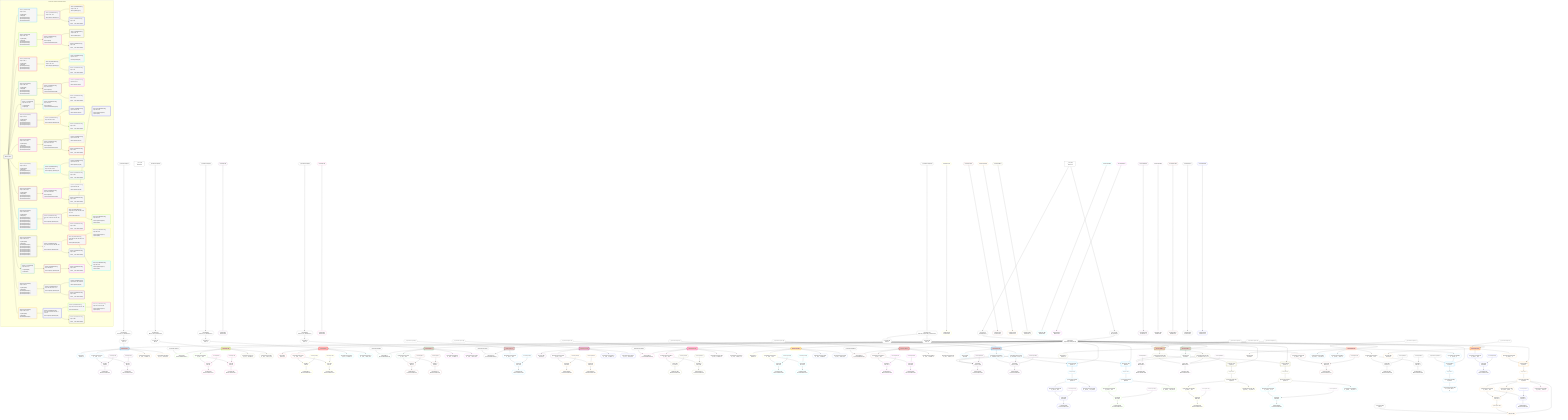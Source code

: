 %%{init: {'themeVariables': { 'fontSize': '12px'}}}%%
graph TD
    classDef path fill:#eee,stroke:#000,color:#000
    classDef plan fill:#fff,stroke-width:1px,color:#000
    classDef itemplan fill:#fff,stroke-width:2px,color:#000
    classDef unbatchedplan fill:#dff,stroke-width:1px,color:#000
    classDef sideeffectplan fill:#fcc,stroke-width:2px,color:#000
    classDef bucket fill:#f6f6f6,color:#000,stroke-width:2px,text-align:left


    %% define steps
    __Value3["__Value[3∈0]<br />ᐸcontextᐳ"]:::plan
    __Value5["__Value[5∈0]<br />ᐸrootValueᐳ"]:::plan
    __InputStaticLeaf9{{"__InputStaticLeaf[9∈0]"}}:::plan
    Lambda10{{"Lambda[10∈0]<br />ᐸdecode_Post_base64JSONᐳ"}}:::plan
    Access11{{"Access[11∈0]<br />ᐸ10.1ᐳ"}}:::plan
    Access13{{"Access[13∈0]<br />ᐸ3.pgSettingsᐳ"}}:::plan
    Access14{{"Access[14∈0]<br />ᐸ3.withPgClientᐳ"}}:::plan
    Object15{{"Object[15∈0]<br />ᐸ{pgSettings,withPgClient}ᐳ"}}:::plan
    PgDelete12[["PgDelete[12∈1]"]]:::sideeffectplan
    Object16{{"Object[16∈1]<br />ᐸ{result}ᐳ"}}:::plan
    Constant18{{"Constant[18∈2]"}}:::plan
    PgClassExpression19{{"PgClassExpression[19∈1]<br />ᐸ__post__.”id”ᐳ"}}:::plan
    List20{{"List[20∈2]<br />ᐸ18,19ᐳ"}}:::plan
    Lambda21{{"Lambda[21∈2]<br />ᐸbase64JSONEncodeᐳ"}}:::plan
    Constant22{{"Constant[22∈2]"}}:::plan
    List24{{"List[24∈2]<br />ᐸ22,19ᐳ"}}:::plan
    Lambda25{{"Lambda[25∈2]<br />ᐸbase64JSONEncodeᐳ"}}:::plan
    PgClassExpression27{{"PgClassExpression[27∈3]<br />ᐸ__post__.”headline”ᐳ"}}:::plan
    PgClassExpression28{{"PgClassExpression[28∈3]<br />ᐸ__post__.”author_id”ᐳ"}}:::plan
    Constant29{{"Constant[29∈2]"}}:::plan
    Lambda30{{"Lambda[30∈2]<br />ᐸrawEncodeᐳ"}}:::plan
    __InputStaticLeaf32{{"__InputStaticLeaf[32∈0]"}}:::plan
    __InputStaticLeaf33{{"__InputStaticLeaf[33∈0]"}}:::plan
    Lambda34{{"Lambda[34∈0]<br />ᐸdecode_Post_base64JSONᐳ"}}:::plan
    Access35{{"Access[35∈0]<br />ᐸ34.1ᐳ"}}:::plan
    PgDelete36[["PgDelete[36∈5]"]]:::sideeffectplan
    Object40{{"Object[40∈5]<br />ᐸ{result,clientMutationId}ᐳ"}}:::plan
    Constant42{{"Constant[42∈6]"}}:::plan
    PgClassExpression43{{"PgClassExpression[43∈5]<br />ᐸ__post__.”id”ᐳ"}}:::plan
    List44{{"List[44∈6]<br />ᐸ42,43ᐳ"}}:::plan
    Lambda45{{"Lambda[45∈6]<br />ᐸbase64JSONEncodeᐳ"}}:::plan
    Constant46{{"Constant[46∈6]"}}:::plan
    List48{{"List[48∈6]<br />ᐸ46,43ᐳ"}}:::plan
    Lambda49{{"Lambda[49∈6]<br />ᐸbase64JSONEncodeᐳ"}}:::plan
    PgClassExpression51{{"PgClassExpression[51∈7]<br />ᐸ__post__.”headline”ᐳ"}}:::plan
    PgClassExpression52{{"PgClassExpression[52∈7]<br />ᐸ__post__.”author_id”ᐳ"}}:::plan
    Constant53{{"Constant[53∈6]"}}:::plan
    Lambda54{{"Lambda[54∈6]<br />ᐸrawEncodeᐳ"}}:::plan
    __InputStaticLeaf57{{"__InputStaticLeaf[57∈0]"}}:::plan
    Lambda58{{"Lambda[58∈0]<br />ᐸdecode_Post_base64JSONᐳ"}}:::plan
    Access59{{"Access[59∈0]<br />ᐸ58.1ᐳ"}}:::plan
    PgDelete60[["PgDelete[60∈9]"]]:::sideeffectplan
    Object64{{"Object[64∈9]<br />ᐸ{result}ᐳ"}}:::plan
    Constant66{{"Constant[66∈10]"}}:::plan
    PgClassExpression67{{"PgClassExpression[67∈9]<br />ᐸ__post__.”id”ᐳ"}}:::plan
    List68{{"List[68∈10]<br />ᐸ66,67ᐳ"}}:::plan
    Lambda69{{"Lambda[69∈10]<br />ᐸbase64JSONEncodeᐳ"}}:::plan
    Constant70{{"Constant[70∈10]"}}:::plan
    List72{{"List[72∈10]<br />ᐸ70,67ᐳ"}}:::plan
    Lambda73{{"Lambda[73∈10]<br />ᐸbase64JSONEncodeᐳ"}}:::plan
    PgClassExpression75{{"PgClassExpression[75∈11]<br />ᐸ__post__.”headline”ᐳ"}}:::plan
    PgClassExpression76{{"PgClassExpression[76∈11]<br />ᐸ__post__.”author_id”ᐳ"}}:::plan
    Constant77{{"Constant[77∈10]"}}:::plan
    Lambda78{{"Lambda[78∈10]<br />ᐸrawEncodeᐳ"}}:::plan
    __InputStaticLeaf80{{"__InputStaticLeaf[80∈0]"}}:::plan
    __InputStaticLeaf81{{"__InputStaticLeaf[81∈0]"}}:::plan
    Lambda82{{"Lambda[82∈0]<br />ᐸdecode_Post_base64JSONᐳ"}}:::plan
    Access83{{"Access[83∈0]<br />ᐸ82.1ᐳ"}}:::plan
    PgDelete84[["PgDelete[84∈13]"]]:::sideeffectplan
    Object88{{"Object[88∈13]<br />ᐸ{result,clientMutationId}ᐳ"}}:::plan
    Constant90{{"Constant[90∈14]"}}:::plan
    PgClassExpression91{{"PgClassExpression[91∈13]<br />ᐸ__post__.”id”ᐳ"}}:::plan
    List92{{"List[92∈14]<br />ᐸ90,91ᐳ"}}:::plan
    Lambda93{{"Lambda[93∈14]<br />ᐸbase64JSONEncodeᐳ"}}:::plan
    Constant94{{"Constant[94∈14]"}}:::plan
    List96{{"List[96∈14]<br />ᐸ94,91ᐳ"}}:::plan
    Lambda97{{"Lambda[97∈14]<br />ᐸbase64JSONEncodeᐳ"}}:::plan
    PgClassExpression99{{"PgClassExpression[99∈15]<br />ᐸ__post__.”headline”ᐳ"}}:::plan
    PgClassExpression100{{"PgClassExpression[100∈15]<br />ᐸ__post__.”author_id”ᐳ"}}:::plan
    Constant101{{"Constant[101∈14]"}}:::plan
    Lambda102{{"Lambda[102∈14]<br />ᐸrawEncodeᐳ"}}:::plan
    __InputStaticLeaf104{{"__InputStaticLeaf[104∈0]"}}:::plan
    __InputStaticLeaf105{{"__InputStaticLeaf[105∈0]"}}:::plan
    PgDelete106[["PgDelete[106∈17]"]]:::sideeffectplan
    Object110{{"Object[110∈17]<br />ᐸ{result,clientMutationId}ᐳ"}}:::plan
    Constant112{{"Constant[112∈18]"}}:::plan
    PgClassExpression113{{"PgClassExpression[113∈18]<br />ᐸ__types__.”id”ᐳ"}}:::plan
    List114{{"List[114∈18]<br />ᐸ112,113ᐳ"}}:::plan
    Lambda115{{"Lambda[115∈18]<br />ᐸbase64JSONEncodeᐳ"}}:::plan
    __InputStaticLeaf118{{"__InputStaticLeaf[118∈0]"}}:::plan
    PgDelete119[["PgDelete[119∈19]"]]:::sideeffectplan
    Object123{{"Object[123∈19]<br />ᐸ{result}ᐳ"}}:::plan
    Constant125{{"Constant[125∈20]"}}:::plan
    PgClassExpression126{{"PgClassExpression[126∈19]<br />ᐸ__post__.”id”ᐳ"}}:::plan
    List127{{"List[127∈20]<br />ᐸ125,126ᐳ"}}:::plan
    Lambda128{{"Lambda[128∈20]<br />ᐸbase64JSONEncodeᐳ"}}:::plan
    Constant129{{"Constant[129∈20]"}}:::plan
    List131{{"List[131∈20]<br />ᐸ129,126ᐳ"}}:::plan
    Lambda132{{"Lambda[132∈20]<br />ᐸbase64JSONEncodeᐳ"}}:::plan
    PgClassExpression134{{"PgClassExpression[134∈21]<br />ᐸ__post__.”headline”ᐳ"}}:::plan
    PgClassExpression135{{"PgClassExpression[135∈21]<br />ᐸ__post__.”author_id”ᐳ"}}:::plan
    Constant136{{"Constant[136∈20]"}}:::plan
    Lambda137{{"Lambda[137∈20]<br />ᐸrawEncodeᐳ"}}:::plan
    __InputStaticLeaf139{{"__InputStaticLeaf[139∈0]"}}:::plan
    __InputStaticLeaf140{{"__InputStaticLeaf[140∈0]"}}:::plan
    PgDelete141[["PgDelete[141∈23]"]]:::sideeffectplan
    Object145{{"Object[145∈23]<br />ᐸ{result,clientMutationId}ᐳ"}}:::plan
    Constant147{{"Constant[147∈24]"}}:::plan
    PgClassExpression148{{"PgClassExpression[148∈23]<br />ᐸ__post__.”id”ᐳ"}}:::plan
    List149{{"List[149∈24]<br />ᐸ147,148ᐳ"}}:::plan
    Lambda150{{"Lambda[150∈24]<br />ᐸbase64JSONEncodeᐳ"}}:::plan
    Constant151{{"Constant[151∈24]"}}:::plan
    List153{{"List[153∈24]<br />ᐸ151,148ᐳ"}}:::plan
    Lambda154{{"Lambda[154∈24]<br />ᐸbase64JSONEncodeᐳ"}}:::plan
    PgClassExpression156{{"PgClassExpression[156∈25]<br />ᐸ__post__.”headline”ᐳ"}}:::plan
    PgClassExpression157{{"PgClassExpression[157∈25]<br />ᐸ__post__.”author_id”ᐳ"}}:::plan
    Constant158{{"Constant[158∈24]"}}:::plan
    Lambda159{{"Lambda[159∈24]<br />ᐸrawEncodeᐳ"}}:::plan
    __InputStaticLeaf162{{"__InputStaticLeaf[162∈0]"}}:::plan
    PgDelete163[["PgDelete[163∈27]"]]:::sideeffectplan
    Object167{{"Object[167∈27]<br />ᐸ{result}ᐳ"}}:::plan
    Constant169{{"Constant[169∈28]"}}:::plan
    PgClassExpression170{{"PgClassExpression[170∈27]<br />ᐸ__post__.”id”ᐳ"}}:::plan
    List171{{"List[171∈28]<br />ᐸ169,170ᐳ"}}:::plan
    Lambda172{{"Lambda[172∈28]<br />ᐸbase64JSONEncodeᐳ"}}:::plan
    Constant173{{"Constant[173∈28]"}}:::plan
    List175{{"List[175∈28]<br />ᐸ173,170ᐳ"}}:::plan
    Lambda176{{"Lambda[176∈28]<br />ᐸbase64JSONEncodeᐳ"}}:::plan
    PgClassExpression178{{"PgClassExpression[178∈29]<br />ᐸ__post__.”headline”ᐳ"}}:::plan
    PgClassExpression179{{"PgClassExpression[179∈29]<br />ᐸ__post__.”author_id”ᐳ"}}:::plan
    Constant180{{"Constant[180∈28]"}}:::plan
    Lambda181{{"Lambda[181∈28]<br />ᐸrawEncodeᐳ"}}:::plan
    __InputStaticLeaf183{{"__InputStaticLeaf[183∈0]"}}:::plan
    __InputStaticLeaf184{{"__InputStaticLeaf[184∈0]"}}:::plan
    PgDelete185[["PgDelete[185∈31]"]]:::sideeffectplan
    Object189{{"Object[189∈31]<br />ᐸ{result,clientMutationId}ᐳ"}}:::plan
    Constant191{{"Constant[191∈32]"}}:::plan
    PgClassExpression192{{"PgClassExpression[192∈31]<br />ᐸ__post__.”id”ᐳ"}}:::plan
    List193{{"List[193∈32]<br />ᐸ191,192ᐳ"}}:::plan
    Lambda194{{"Lambda[194∈32]<br />ᐸbase64JSONEncodeᐳ"}}:::plan
    Constant195{{"Constant[195∈32]"}}:::plan
    List197{{"List[197∈32]<br />ᐸ195,192ᐳ"}}:::plan
    Lambda198{{"Lambda[198∈32]<br />ᐸbase64JSONEncodeᐳ"}}:::plan
    PgClassExpression200{{"PgClassExpression[200∈33]<br />ᐸ__post__.”headline”ᐳ"}}:::plan
    PgClassExpression201{{"PgClassExpression[201∈33]<br />ᐸ__post__.”author_id”ᐳ"}}:::plan
    Constant202{{"Constant[202∈32]"}}:::plan
    Lambda203{{"Lambda[203∈32]<br />ᐸrawEncodeᐳ"}}:::plan
    __InputStaticLeaf206{{"__InputStaticLeaf[206∈0]"}}:::plan
    Lambda207{{"Lambda[207∈0]<br />ᐸdecode_CompoundKey_base64JSONᐳ"}}:::plan
    Access208{{"Access[208∈0]<br />ᐸ207.1ᐳ"}}:::plan
    Access209{{"Access[209∈0]<br />ᐸ207.2ᐳ"}}:::plan
    PgDelete210[["PgDelete[210∈35]"]]:::sideeffectplan
    Object214{{"Object[214∈35]<br />ᐸ{result}ᐳ"}}:::plan
    Constant216{{"Constant[216∈36]"}}:::plan
    PgClassExpression217{{"PgClassExpression[217∈35]<br />ᐸ__compound...rson_id_1”ᐳ"}}:::plan
    PgClassExpression218{{"PgClassExpression[218∈35]<br />ᐸ__compound...rson_id_2”ᐳ"}}:::plan
    List219{{"List[219∈36]<br />ᐸ216,217,218ᐳ"}}:::plan
    Lambda220{{"Lambda[220∈36]<br />ᐸbase64JSONEncodeᐳ"}}:::plan
    Constant221{{"Constant[221∈36]"}}:::plan
    List224{{"List[224∈36]<br />ᐸ221,217,218ᐳ"}}:::plan
    Lambda225{{"Lambda[225∈36]<br />ᐸbase64JSONEncodeᐳ"}}:::plan
    PgSelect229[["PgSelect[229∈35]<br />ᐸpersonᐳ"]]:::plan
    First233{{"First[233∈35]"}}:::plan
    PgSelectSingle234{{"PgSelectSingle[234∈35]<br />ᐸpersonᐳ"}}:::plan
    Constant235{{"Constant[235∈36]"}}:::plan
    PgClassExpression236{{"PgClassExpression[236∈38]<br />ᐸ__person__.”id”ᐳ"}}:::plan
    List237{{"List[237∈38]<br />ᐸ235,236ᐳ"}}:::plan
    Lambda238{{"Lambda[238∈38]<br />ᐸbase64JSONEncodeᐳ"}}:::plan
    PgClassExpression239{{"PgClassExpression[239∈38]<br />ᐸ__person__...full_name”ᐳ"}}:::plan
    PgSelect241[["PgSelect[241∈35]<br />ᐸpersonᐳ"]]:::plan
    First245{{"First[245∈35]"}}:::plan
    PgSelectSingle246{{"PgSelectSingle[246∈35]<br />ᐸpersonᐳ"}}:::plan
    Constant247{{"Constant[247∈36]"}}:::plan
    PgClassExpression248{{"PgClassExpression[248∈39]<br />ᐸ__person__.”id”ᐳ"}}:::plan
    List249{{"List[249∈39]<br />ᐸ247,248ᐳ"}}:::plan
    Lambda250{{"Lambda[250∈39]<br />ᐸbase64JSONEncodeᐳ"}}:::plan
    PgClassExpression251{{"PgClassExpression[251∈39]<br />ᐸ__person__...full_name”ᐳ"}}:::plan
    Constant252{{"Constant[252∈36]"}}:::plan
    Lambda253{{"Lambda[253∈36]<br />ᐸrawEncodeᐳ"}}:::plan
    __InputStaticLeaf256{{"__InputStaticLeaf[256∈0]"}}:::plan
    __InputStaticLeaf257{{"__InputStaticLeaf[257∈0]"}}:::plan
    PgDelete258[["PgDelete[258∈41]"]]:::sideeffectplan
    Object262{{"Object[262∈41]<br />ᐸ{result}ᐳ"}}:::plan
    Constant264{{"Constant[264∈42]"}}:::plan
    PgClassExpression265{{"PgClassExpression[265∈41]<br />ᐸ__compound...rson_id_1”ᐳ"}}:::plan
    PgClassExpression266{{"PgClassExpression[266∈41]<br />ᐸ__compound...rson_id_2”ᐳ"}}:::plan
    List267{{"List[267∈42]<br />ᐸ264,265,266ᐳ"}}:::plan
    Lambda268{{"Lambda[268∈42]<br />ᐸbase64JSONEncodeᐳ"}}:::plan
    Constant269{{"Constant[269∈42]"}}:::plan
    List272{{"List[272∈42]<br />ᐸ269,265,266ᐳ"}}:::plan
    Lambda273{{"Lambda[273∈42]<br />ᐸbase64JSONEncodeᐳ"}}:::plan
    PgSelect277[["PgSelect[277∈41]<br />ᐸpersonᐳ"]]:::plan
    First281{{"First[281∈41]"}}:::plan
    PgSelectSingle282{{"PgSelectSingle[282∈41]<br />ᐸpersonᐳ"}}:::plan
    Constant283{{"Constant[283∈42]"}}:::plan
    PgClassExpression284{{"PgClassExpression[284∈44]<br />ᐸ__person__.”id”ᐳ"}}:::plan
    List285{{"List[285∈44]<br />ᐸ283,284ᐳ"}}:::plan
    Lambda286{{"Lambda[286∈44]<br />ᐸbase64JSONEncodeᐳ"}}:::plan
    PgClassExpression287{{"PgClassExpression[287∈44]<br />ᐸ__person__...full_name”ᐳ"}}:::plan
    PgSelect289[["PgSelect[289∈41]<br />ᐸpersonᐳ"]]:::plan
    First293{{"First[293∈41]"}}:::plan
    PgSelectSingle294{{"PgSelectSingle[294∈41]<br />ᐸpersonᐳ"}}:::plan
    Constant295{{"Constant[295∈42]"}}:::plan
    PgClassExpression296{{"PgClassExpression[296∈45]<br />ᐸ__person__.”id”ᐳ"}}:::plan
    List297{{"List[297∈45]<br />ᐸ295,296ᐳ"}}:::plan
    Lambda298{{"Lambda[298∈45]<br />ᐸbase64JSONEncodeᐳ"}}:::plan
    PgClassExpression299{{"PgClassExpression[299∈45]<br />ᐸ__person__...full_name”ᐳ"}}:::plan
    Constant300{{"Constant[300∈42]"}}:::plan
    Lambda301{{"Lambda[301∈42]<br />ᐸrawEncodeᐳ"}}:::plan
    __InputStaticLeaf304{{"__InputStaticLeaf[304∈0]"}}:::plan
    PgDelete305[["PgDelete[305∈47]"]]:::sideeffectplan
    Object309{{"Object[309∈47]<br />ᐸ{result}ᐳ"}}:::plan
    Constant311{{"Constant[311∈48]"}}:::plan
    PgClassExpression312{{"PgClassExpression[312∈48]<br />ᐸ__person__.”id”ᐳ"}}:::plan
    List313{{"List[313∈48]<br />ᐸ311,312ᐳ"}}:::plan
    Lambda314{{"Lambda[314∈48]<br />ᐸbase64JSONEncodeᐳ"}}:::plan
    Constant315{{"Constant[315∈48]"}}:::plan
    Lambda316{{"Lambda[316∈48]<br />ᐸrawEncodeᐳ"}}:::plan
    __InputStaticLeaf319{{"__InputStaticLeaf[319∈0]"}}:::plan
    PgDelete320[["PgDelete[320∈50]"]]:::sideeffectplan
    Object324{{"Object[324∈50]<br />ᐸ{result}ᐳ"}}:::plan
    Constant326{{"Constant[326∈51]"}}:::plan
    PgClassExpression327{{"PgClassExpression[327∈50]<br />ᐸ__person__.”id”ᐳ"}}:::plan
    List328{{"List[328∈51]<br />ᐸ326,327ᐳ"}}:::plan
    Lambda329{{"Lambda[329∈51]<br />ᐸbase64JSONEncodeᐳ"}}:::plan
    Constant330{{"Constant[330∈51]"}}:::plan
    List332{{"List[332∈51]<br />ᐸ330,327ᐳ"}}:::plan
    Lambda333{{"Lambda[333∈51]<br />ᐸbase64JSONEncodeᐳ"}}:::plan
    PgClassExpression335{{"PgClassExpression[335∈52]<br />ᐸ__person__...full_name”ᐳ"}}:::plan
    PgClassExpression336{{"PgClassExpression[336∈52]<br />ᐸ__person__.”email”ᐳ"}}:::plan
    __InputStaticLeaf337{{"__InputStaticLeaf[337∈51]"}}:::plan
    PgClassExpression338{{"PgClassExpression[338∈52]<br />ᐸ__person__ᐳ"}}:::plan
    PgSelect339[["PgSelect[339∈52]<br />ᐸpersonᐳ"]]:::plan
    First343{{"First[343∈52]"}}:::plan
    PgSelectSingle344{{"PgSelectSingle[344∈52]<br />ᐸpersonᐳ"}}:::plan
    PgClassExpression346{{"PgClassExpression[346∈52]<br />ᐸ”c”.”perso...lder! */<br />)ᐳ"}}:::plan
    Constant347{{"Constant[347∈51]"}}:::plan
    Lambda348{{"Lambda[348∈51]<br />ᐸrawEncodeᐳ"}}:::plan
    __InputStaticLeaf351{{"__InputStaticLeaf[351∈0]"}}:::plan
    PgDelete352[["PgDelete[352∈54]"]]:::sideeffectplan
    Object356{{"Object[356∈54]<br />ᐸ{result}ᐳ"}}:::plan
    Constant358{{"Constant[358∈55]"}}:::plan
    PgClassExpression359{{"PgClassExpression[359∈55]<br />ᐸ__person__.”id”ᐳ"}}:::plan
    List360{{"List[360∈55]<br />ᐸ358,359ᐳ"}}:::plan
    Lambda361{{"Lambda[361∈55]<br />ᐸbase64JSONEncodeᐳ"}}:::plan
    PgClassExpression365{{"PgClassExpression[365∈54]<br />ᐸ__person__ᐳ"}}:::plan
    PgSelect366[["PgSelect[366∈54]<br />ᐸpersonᐳ"]]:::plan
    Connection370{{"Connection[370∈0]<br />ᐸ366ᐳ"}}:::plan
    First371{{"First[371∈54]"}}:::plan
    PgSelectSingle372{{"PgSelectSingle[372∈54]<br />ᐸpersonᐳ"}}:::plan
    PgClassExpression375{{"PgClassExpression[375∈54]<br />ᐸ”c”.”perso..._person__)ᐳ"}}:::plan
    PgClassExpression376{{"PgClassExpression[376∈54]<br />ᐸ__person__.”id”ᐳ"}}:::plan
    List377{{"List[377∈54]<br />ᐸ375,376ᐳ"}}:::plan
    PgCursor374{{"PgCursor[374∈54]"}}:::plan
    Edge373{{"Edge[373∈54]"}}:::plan
    Constant381{{"Constant[381∈55]"}}:::plan
    List383{{"List[383∈55]<br />ᐸ381,376ᐳ"}}:::plan
    Lambda384{{"Lambda[384∈55]<br />ᐸbase64JSONEncodeᐳ"}}:::plan
    PgClassExpression385{{"PgClassExpression[385∈57]<br />ᐸ__person__.”email”ᐳ"}}:::plan
    Constant386{{"Constant[386∈55]"}}:::plan
    Lambda387{{"Lambda[387∈55]<br />ᐸrawEncodeᐳ"}}:::plan

    %% plan dependencies
    __InputStaticLeaf9 --> Lambda10
    Lambda10 --> Access11
    __Value3 --> Access13
    __Value3 --> Access14
    Access13 & Access14 --> Object15
    Object15 & Access11 --> PgDelete12
    PgDelete12 --> Object16
    PgDelete12 --> PgClassExpression19
    Constant18 & PgClassExpression19 --> List20
    List20 --> Lambda21
    Constant22 & PgClassExpression19 --> List24
    List24 --> Lambda25
    PgDelete12 --> PgClassExpression27
    PgDelete12 --> PgClassExpression28
    Constant29 --> Lambda30
    __InputStaticLeaf33 --> Lambda34
    Lambda34 --> Access35
    Object15 & Access35 --> PgDelete36
    PgDelete36 & __InputStaticLeaf32 --> Object40
    PgDelete36 --> PgClassExpression43
    Constant42 & PgClassExpression43 --> List44
    List44 --> Lambda45
    Constant46 & PgClassExpression43 --> List48
    List48 --> Lambda49
    PgDelete36 --> PgClassExpression51
    PgDelete36 --> PgClassExpression52
    Constant53 --> Lambda54
    __InputStaticLeaf57 --> Lambda58
    Lambda58 --> Access59
    Object15 & Access59 --> PgDelete60
    PgDelete60 --> Object64
    PgDelete60 --> PgClassExpression67
    Constant66 & PgClassExpression67 --> List68
    List68 --> Lambda69
    Constant70 & PgClassExpression67 --> List72
    List72 --> Lambda73
    PgDelete60 --> PgClassExpression75
    PgDelete60 --> PgClassExpression76
    Constant77 --> Lambda78
    __InputStaticLeaf81 --> Lambda82
    Lambda82 --> Access83
    Object15 & Access83 --> PgDelete84
    PgDelete84 & __InputStaticLeaf80 --> Object88
    PgDelete84 --> PgClassExpression91
    Constant90 & PgClassExpression91 --> List92
    List92 --> Lambda93
    Constant94 & PgClassExpression91 --> List96
    List96 --> Lambda97
    PgDelete84 --> PgClassExpression99
    PgDelete84 --> PgClassExpression100
    Constant101 --> Lambda102
    Object15 & __InputStaticLeaf105 --> PgDelete106
    PgDelete106 & __InputStaticLeaf104 --> Object110
    PgDelete106 --> PgClassExpression113
    Constant112 & PgClassExpression113 --> List114
    List114 --> Lambda115
    Object15 & __InputStaticLeaf118 --> PgDelete119
    PgDelete119 --> Object123
    PgDelete119 --> PgClassExpression126
    Constant125 & PgClassExpression126 --> List127
    List127 --> Lambda128
    Constant129 & PgClassExpression126 --> List131
    List131 --> Lambda132
    PgDelete119 --> PgClassExpression134
    PgDelete119 --> PgClassExpression135
    Constant136 --> Lambda137
    Object15 & __InputStaticLeaf140 --> PgDelete141
    PgDelete141 & __InputStaticLeaf139 --> Object145
    PgDelete141 --> PgClassExpression148
    Constant147 & PgClassExpression148 --> List149
    List149 --> Lambda150
    Constant151 & PgClassExpression148 --> List153
    List153 --> Lambda154
    PgDelete141 --> PgClassExpression156
    PgDelete141 --> PgClassExpression157
    Constant158 --> Lambda159
    Object15 & __InputStaticLeaf162 --> PgDelete163
    PgDelete163 --> Object167
    PgDelete163 --> PgClassExpression170
    Constant169 & PgClassExpression170 --> List171
    List171 --> Lambda172
    Constant173 & PgClassExpression170 --> List175
    List175 --> Lambda176
    PgDelete163 --> PgClassExpression178
    PgDelete163 --> PgClassExpression179
    Constant180 --> Lambda181
    Object15 & __InputStaticLeaf184 --> PgDelete185
    PgDelete185 & __InputStaticLeaf183 --> Object189
    PgDelete185 --> PgClassExpression192
    Constant191 & PgClassExpression192 --> List193
    List193 --> Lambda194
    Constant195 & PgClassExpression192 --> List197
    List197 --> Lambda198
    PgDelete185 --> PgClassExpression200
    PgDelete185 --> PgClassExpression201
    Constant202 --> Lambda203
    __InputStaticLeaf206 --> Lambda207
    Lambda207 --> Access208
    Lambda207 --> Access209
    Object15 & Access208 & Access209 --> PgDelete210
    PgDelete210 --> Object214
    PgDelete210 --> PgClassExpression217
    PgDelete210 --> PgClassExpression218
    Constant216 & PgClassExpression217 & PgClassExpression218 --> List219
    List219 --> Lambda220
    Constant221 & PgClassExpression217 & PgClassExpression218 --> List224
    List224 --> Lambda225
    Object15 & PgClassExpression217 --> PgSelect229
    PgSelect229 --> First233
    First233 --> PgSelectSingle234
    PgSelectSingle234 --> PgClassExpression236
    Constant235 & PgClassExpression236 --> List237
    List237 --> Lambda238
    PgSelectSingle234 --> PgClassExpression239
    Object15 & PgClassExpression218 --> PgSelect241
    PgSelect241 --> First245
    First245 --> PgSelectSingle246
    PgSelectSingle246 --> PgClassExpression248
    Constant247 & PgClassExpression248 --> List249
    List249 --> Lambda250
    PgSelectSingle246 --> PgClassExpression251
    Constant252 --> Lambda253
    Object15 & __InputStaticLeaf256 & __InputStaticLeaf257 --> PgDelete258
    PgDelete258 --> Object262
    PgDelete258 --> PgClassExpression265
    PgDelete258 --> PgClassExpression266
    Constant264 & PgClassExpression265 & PgClassExpression266 --> List267
    List267 --> Lambda268
    Constant269 & PgClassExpression265 & PgClassExpression266 --> List272
    List272 --> Lambda273
    Object15 & PgClassExpression265 --> PgSelect277
    PgSelect277 --> First281
    First281 --> PgSelectSingle282
    PgSelectSingle282 --> PgClassExpression284
    Constant283 & PgClassExpression284 --> List285
    List285 --> Lambda286
    PgSelectSingle282 --> PgClassExpression287
    Object15 & PgClassExpression266 --> PgSelect289
    PgSelect289 --> First293
    First293 --> PgSelectSingle294
    PgSelectSingle294 --> PgClassExpression296
    Constant295 & PgClassExpression296 --> List297
    List297 --> Lambda298
    PgSelectSingle294 --> PgClassExpression299
    Constant300 --> Lambda301
    Object15 & __InputStaticLeaf304 --> PgDelete305
    PgDelete305 --> Object309
    PgDelete305 --> PgClassExpression312
    Constant311 & PgClassExpression312 --> List313
    List313 --> Lambda314
    Constant315 --> Lambda316
    Object15 & __InputStaticLeaf319 --> PgDelete320
    PgDelete320 --> Object324
    PgDelete320 --> PgClassExpression327
    Constant326 & PgClassExpression327 --> List328
    List328 --> Lambda329
    Constant330 & PgClassExpression327 --> List332
    List332 --> Lambda333
    PgDelete320 --> PgClassExpression335
    PgDelete320 --> PgClassExpression336
    PgDelete320 --> PgClassExpression338
    Object15 & PgClassExpression338 & __InputStaticLeaf337 --> PgSelect339
    PgSelect339 --> First343
    First343 --> PgSelectSingle344
    PgSelectSingle344 --> PgClassExpression346
    Constant347 --> Lambda348
    Object15 & __InputStaticLeaf351 --> PgDelete352
    PgDelete352 --> Object356
    PgDelete352 --> PgClassExpression359
    Constant358 & PgClassExpression359 --> List360
    List360 --> Lambda361
    PgDelete352 --> PgClassExpression365
    Object15 & PgClassExpression365 --> PgSelect366
    PgSelect366 --> First371
    First371 --> PgSelectSingle372
    PgSelectSingle372 --> PgClassExpression375
    PgSelectSingle372 --> PgClassExpression376
    PgClassExpression375 & PgClassExpression376 --> List377
    List377 --> PgCursor374
    PgSelectSingle372 & PgCursor374 & Connection370 --> Edge373
    Constant381 & PgClassExpression376 --> List383
    List383 --> Lambda384
    PgSelectSingle372 --> PgClassExpression385
    Constant386 --> Lambda387

    subgraph "Buckets for mutations/v4/mutation-delete"
    Bucket0("Bucket 0 (root)"):::bucket
    classDef bucket0 stroke:#696969
    class Bucket0,__Value3,__Value5,__InputStaticLeaf9,Lambda10,Access11,Access13,Access14,Object15,__InputStaticLeaf32,__InputStaticLeaf33,Lambda34,Access35,__InputStaticLeaf57,Lambda58,Access59,__InputStaticLeaf80,__InputStaticLeaf81,Lambda82,Access83,__InputStaticLeaf104,__InputStaticLeaf105,__InputStaticLeaf118,__InputStaticLeaf139,__InputStaticLeaf140,__InputStaticLeaf162,__InputStaticLeaf183,__InputStaticLeaf184,__InputStaticLeaf206,Lambda207,Access208,Access209,__InputStaticLeaf256,__InputStaticLeaf257,__InputStaticLeaf304,__InputStaticLeaf319,__InputStaticLeaf351,Connection370 bucket0
    Bucket1("Bucket 1 (mutationField)<br />Deps: 15, 11, 5<br /><br />1: PgDelete[12]<br />2: Object[16], PgClassExpression[19], PgClassExpression[19], PgClassExpression[19]"):::bucket
    classDef bucket1 stroke:#00bfff
    class Bucket1,PgDelete12,Object16,PgClassExpression19 bucket1
    Bucket2("Bucket 2 (nullableBoundary)<br />Deps: 19, 16, 12, 5<br /><br />ROOT Object{1}ᐸ{result}ᐳ[16]"):::bucket
    classDef bucket2 stroke:#7f007f
    class Bucket2,Constant18,List20,Lambda21,Constant22,List24,Lambda25,Constant29,Lambda30 bucket2
    Bucket3("Bucket 3 (nullableBoundary)<br />Deps: 12, 25, 19<br /><br />ROOT PgDelete{1}[12]"):::bucket
    classDef bucket3 stroke:#ffa500
    class Bucket3,PgClassExpression27,PgClassExpression28 bucket3
    Bucket4("Bucket 4 (nullableBoundary)<br />Deps: 5, 30<br /><br />ROOT __ValueᐸrootValueᐳ[5]"):::bucket
    classDef bucket4 stroke:#0000ff
    class Bucket4 bucket4
    Bucket5("Bucket 5 (mutationField)<br />Deps: 15, 35, 32, 5<br /><br />1: PgDelete[36]<br />2: Object[40], PgClassExpression[43], PgClassExpression[43], PgClassExpression[43]"):::bucket
    classDef bucket5 stroke:#7fff00
    class Bucket5,PgDelete36,Object40,PgClassExpression43 bucket5
    Bucket6("Bucket 6 (nullableBoundary)<br />Deps: 43, 40, 36, 5<br /><br />ROOT Object{5}ᐸ{result,clientMutationId}ᐳ[40]"):::bucket
    classDef bucket6 stroke:#ff1493
    class Bucket6,Constant42,List44,Lambda45,Constant46,List48,Lambda49,Constant53,Lambda54 bucket6
    Bucket7("Bucket 7 (nullableBoundary)<br />Deps: 36, 49, 43<br /><br />ROOT PgDelete{5}[36]"):::bucket
    classDef bucket7 stroke:#808000
    class Bucket7,PgClassExpression51,PgClassExpression52 bucket7
    Bucket8("Bucket 8 (nullableBoundary)<br />Deps: 5, 54<br /><br />ROOT __ValueᐸrootValueᐳ[5]"):::bucket
    classDef bucket8 stroke:#dda0dd
    class Bucket8 bucket8
    Bucket9("Bucket 9 (mutationField)<br />Deps: 15, 59, 5<br /><br />1: PgDelete[60]<br />2: Object[64], PgClassExpression[67], PgClassExpression[67], PgClassExpression[67]"):::bucket
    classDef bucket9 stroke:#ff0000
    class Bucket9,PgDelete60,Object64,PgClassExpression67 bucket9
    Bucket10("Bucket 10 (nullableBoundary)<br />Deps: 67, 64, 60, 5<br /><br />ROOT Object{9}ᐸ{result}ᐳ[64]"):::bucket
    classDef bucket10 stroke:#ffff00
    class Bucket10,Constant66,List68,Lambda69,Constant70,List72,Lambda73,Constant77,Lambda78 bucket10
    Bucket11("Bucket 11 (nullableBoundary)<br />Deps: 60, 73, 67<br /><br />ROOT PgDelete{9}[60]"):::bucket
    classDef bucket11 stroke:#00ffff
    class Bucket11,PgClassExpression75,PgClassExpression76 bucket11
    Bucket12("Bucket 12 (nullableBoundary)<br />Deps: 5, 78<br /><br />ROOT __ValueᐸrootValueᐳ[5]"):::bucket
    classDef bucket12 stroke:#4169e1
    class Bucket12 bucket12
    Bucket13("Bucket 13 (mutationField)<br />Deps: 15, 83, 80, 5<br /><br />1: PgDelete[84]<br />2: Object[88], PgClassExpression[91], PgClassExpression[91], PgClassExpression[91]"):::bucket
    classDef bucket13 stroke:#3cb371
    class Bucket13,PgDelete84,Object88,PgClassExpression91 bucket13
    Bucket14("Bucket 14 (nullableBoundary)<br />Deps: 91, 88, 84, 5<br /><br />ROOT Object{13}ᐸ{result,clientMutationId}ᐳ[88]"):::bucket
    classDef bucket14 stroke:#a52a2a
    class Bucket14,Constant90,List92,Lambda93,Constant94,List96,Lambda97,Constant101,Lambda102 bucket14
    Bucket15("Bucket 15 (nullableBoundary)<br />Deps: 84, 97, 91<br /><br />ROOT PgDelete{13}[84]"):::bucket
    classDef bucket15 stroke:#ff00ff
    class Bucket15,PgClassExpression99,PgClassExpression100 bucket15
    Bucket16("Bucket 16 (nullableBoundary)<br />Deps: 5, 102<br /><br />ROOT __ValueᐸrootValueᐳ[5]"):::bucket
    classDef bucket16 stroke:#f5deb3
    class Bucket16 bucket16
    Bucket17("Bucket 17 (mutationField)<br />Deps: 15, 105, 104<br /><br />1: PgDelete[106]<br />2: Object[110]"):::bucket
    classDef bucket17 stroke:#696969
    class Bucket17,PgDelete106,Object110 bucket17
    Bucket18("Bucket 18 (nullableBoundary)<br />Deps: 106, 110<br /><br />ROOT Object{17}ᐸ{result,clientMutationId}ᐳ[110]"):::bucket
    classDef bucket18 stroke:#00bfff
    class Bucket18,Constant112,PgClassExpression113,List114,Lambda115 bucket18
    Bucket19("Bucket 19 (mutationField)<br />Deps: 15, 118, 5<br /><br />1: PgDelete[119]<br />2: Object[123], PgClassExpression[126], PgClassExpression[126], PgClassExpression[126]"):::bucket
    classDef bucket19 stroke:#7f007f
    class Bucket19,PgDelete119,Object123,PgClassExpression126 bucket19
    Bucket20("Bucket 20 (nullableBoundary)<br />Deps: 126, 123, 119, 5<br /><br />ROOT Object{19}ᐸ{result}ᐳ[123]"):::bucket
    classDef bucket20 stroke:#ffa500
    class Bucket20,Constant125,List127,Lambda128,Constant129,List131,Lambda132,Constant136,Lambda137 bucket20
    Bucket21("Bucket 21 (nullableBoundary)<br />Deps: 119, 132, 126<br /><br />ROOT PgDelete{19}[119]"):::bucket
    classDef bucket21 stroke:#0000ff
    class Bucket21,PgClassExpression134,PgClassExpression135 bucket21
    Bucket22("Bucket 22 (nullableBoundary)<br />Deps: 5, 137<br /><br />ROOT __ValueᐸrootValueᐳ[5]"):::bucket
    classDef bucket22 stroke:#7fff00
    class Bucket22 bucket22
    Bucket23("Bucket 23 (mutationField)<br />Deps: 15, 140, 139, 5<br /><br />1: PgDelete[141]<br />2: Object[145], PgClassExpression[148], PgClassExpression[148], PgClassExpression[148]"):::bucket
    classDef bucket23 stroke:#ff1493
    class Bucket23,PgDelete141,Object145,PgClassExpression148 bucket23
    Bucket24("Bucket 24 (nullableBoundary)<br />Deps: 148, 145, 141, 5<br /><br />ROOT Object{23}ᐸ{result,clientMutationId}ᐳ[145]"):::bucket
    classDef bucket24 stroke:#808000
    class Bucket24,Constant147,List149,Lambda150,Constant151,List153,Lambda154,Constant158,Lambda159 bucket24
    Bucket25("Bucket 25 (nullableBoundary)<br />Deps: 141, 154, 148<br /><br />ROOT PgDelete{23}[141]"):::bucket
    classDef bucket25 stroke:#dda0dd
    class Bucket25,PgClassExpression156,PgClassExpression157 bucket25
    Bucket26("Bucket 26 (nullableBoundary)<br />Deps: 5, 159<br /><br />ROOT __ValueᐸrootValueᐳ[5]"):::bucket
    classDef bucket26 stroke:#ff0000
    class Bucket26 bucket26
    Bucket27("Bucket 27 (mutationField)<br />Deps: 15, 162, 5<br /><br />1: PgDelete[163]<br />2: Object[167], PgClassExpression[170], PgClassExpression[170], PgClassExpression[170]"):::bucket
    classDef bucket27 stroke:#ffff00
    class Bucket27,PgDelete163,Object167,PgClassExpression170 bucket27
    Bucket28("Bucket 28 (nullableBoundary)<br />Deps: 170, 167, 163, 5<br /><br />ROOT Object{27}ᐸ{result}ᐳ[167]"):::bucket
    classDef bucket28 stroke:#00ffff
    class Bucket28,Constant169,List171,Lambda172,Constant173,List175,Lambda176,Constant180,Lambda181 bucket28
    Bucket29("Bucket 29 (nullableBoundary)<br />Deps: 163, 176, 170<br /><br />ROOT PgDelete{27}[163]"):::bucket
    classDef bucket29 stroke:#4169e1
    class Bucket29,PgClassExpression178,PgClassExpression179 bucket29
    Bucket30("Bucket 30 (nullableBoundary)<br />Deps: 5, 181<br /><br />ROOT __ValueᐸrootValueᐳ[5]"):::bucket
    classDef bucket30 stroke:#3cb371
    class Bucket30 bucket30
    Bucket31("Bucket 31 (mutationField)<br />Deps: 15, 184, 183, 5<br /><br />1: PgDelete[185]<br />2: Object[189], PgClassExpression[192], PgClassExpression[192], PgClassExpression[192]"):::bucket
    classDef bucket31 stroke:#a52a2a
    class Bucket31,PgDelete185,Object189,PgClassExpression192 bucket31
    Bucket32("Bucket 32 (nullableBoundary)<br />Deps: 192, 189, 185, 5<br /><br />ROOT Object{31}ᐸ{result,clientMutationId}ᐳ[189]"):::bucket
    classDef bucket32 stroke:#ff00ff
    class Bucket32,Constant191,List193,Lambda194,Constant195,List197,Lambda198,Constant202,Lambda203 bucket32
    Bucket33("Bucket 33 (nullableBoundary)<br />Deps: 185, 198, 192<br /><br />ROOT PgDelete{31}[185]"):::bucket
    classDef bucket33 stroke:#f5deb3
    class Bucket33,PgClassExpression200,PgClassExpression201 bucket33
    Bucket34("Bucket 34 (nullableBoundary)<br />Deps: 5, 203<br /><br />ROOT __ValueᐸrootValueᐳ[5]"):::bucket
    classDef bucket34 stroke:#696969
    class Bucket34 bucket34
    Bucket35("Bucket 35 (mutationField)<br />Deps: 15, 208, 209, 5<br /><br />1: PgDelete[210]<br />2: Object[214], PgClassExpression[217], PgClassExpression[218], PgClassExpression[217], PgClassExpression[218], PgClassExpression[217], PgClassExpression[218], PgClassExpression[217], PgClassExpression[218]"):::bucket
    classDef bucket35 stroke:#00bfff
    class Bucket35,PgDelete210,Object214,PgClassExpression217,PgClassExpression218,PgSelect229,First233,PgSelectSingle234,PgSelect241,First245,PgSelectSingle246 bucket35
    Bucket36("Bucket 36 (nullableBoundary)<br />Deps: 217, 218, 214, 210, 234, 246, 5<br /><br />ROOT Object{35}ᐸ{result}ᐳ[214]"):::bucket
    classDef bucket36 stroke:#7f007f
    class Bucket36,Constant216,List219,Lambda220,Constant221,List224,Lambda225,Constant235,Constant247,Constant252,Lambda253 bucket36
    Bucket37("Bucket 37 (nullableBoundary)<br />Deps: 210, 234, 235, 246, 247, 225, 217, 218<br /><br />ROOT PgDelete{35}[210]"):::bucket
    classDef bucket37 stroke:#ffa500
    class Bucket37 bucket37
    Bucket38("Bucket 38 (nullableBoundary)<br />Deps: 234, 235<br /><br />ROOT PgSelectSingle{35}ᐸpersonᐳ[234]"):::bucket
    classDef bucket38 stroke:#0000ff
    class Bucket38,PgClassExpression236,List237,Lambda238,PgClassExpression239 bucket38
    Bucket39("Bucket 39 (nullableBoundary)<br />Deps: 246, 247<br /><br />ROOT PgSelectSingle{35}ᐸpersonᐳ[246]"):::bucket
    classDef bucket39 stroke:#7fff00
    class Bucket39,PgClassExpression248,List249,Lambda250,PgClassExpression251 bucket39
    Bucket40("Bucket 40 (nullableBoundary)<br />Deps: 5, 253<br /><br />ROOT __ValueᐸrootValueᐳ[5]"):::bucket
    classDef bucket40 stroke:#ff1493
    class Bucket40 bucket40
    Bucket41("Bucket 41 (mutationField)<br />Deps: 15, 256, 257, 5<br /><br />1: PgDelete[258]<br />2: Object[262], PgClassExpression[265], PgClassExpression[266], PgClassExpression[265], PgClassExpression[266], PgClassExpression[265], PgClassExpression[266], PgClassExpression[265], PgClassExpression[266]"):::bucket
    classDef bucket41 stroke:#808000
    class Bucket41,PgDelete258,Object262,PgClassExpression265,PgClassExpression266,PgSelect277,First281,PgSelectSingle282,PgSelect289,First293,PgSelectSingle294 bucket41
    Bucket42("Bucket 42 (nullableBoundary)<br />Deps: 265, 266, 262, 258, 282, 294, 5<br /><br />ROOT Object{41}ᐸ{result}ᐳ[262]"):::bucket
    classDef bucket42 stroke:#dda0dd
    class Bucket42,Constant264,List267,Lambda268,Constant269,List272,Lambda273,Constant283,Constant295,Constant300,Lambda301 bucket42
    Bucket43("Bucket 43 (nullableBoundary)<br />Deps: 258, 282, 283, 294, 295, 273, 265, 266<br /><br />ROOT PgDelete{41}[258]"):::bucket
    classDef bucket43 stroke:#ff0000
    class Bucket43 bucket43
    Bucket44("Bucket 44 (nullableBoundary)<br />Deps: 282, 283<br /><br />ROOT PgSelectSingle{41}ᐸpersonᐳ[282]"):::bucket
    classDef bucket44 stroke:#ffff00
    class Bucket44,PgClassExpression284,List285,Lambda286,PgClassExpression287 bucket44
    Bucket45("Bucket 45 (nullableBoundary)<br />Deps: 294, 295<br /><br />ROOT PgSelectSingle{41}ᐸpersonᐳ[294]"):::bucket
    classDef bucket45 stroke:#00ffff
    class Bucket45,PgClassExpression296,List297,Lambda298,PgClassExpression299 bucket45
    Bucket46("Bucket 46 (nullableBoundary)<br />Deps: 5, 301<br /><br />ROOT __ValueᐸrootValueᐳ[5]"):::bucket
    classDef bucket46 stroke:#4169e1
    class Bucket46 bucket46
    Bucket47("Bucket 47 (mutationField)<br />Deps: 15, 304, 5<br /><br />1: PgDelete[305]<br />2: Object[309]"):::bucket
    classDef bucket47 stroke:#3cb371
    class Bucket47,PgDelete305,Object309 bucket47
    Bucket48("Bucket 48 (nullableBoundary)<br />Deps: 305, 309, 5<br /><br />ROOT Object{47}ᐸ{result}ᐳ[309]"):::bucket
    classDef bucket48 stroke:#a52a2a
    class Bucket48,Constant311,PgClassExpression312,List313,Lambda314,Constant315,Lambda316 bucket48
    Bucket49("Bucket 49 (nullableBoundary)<br />Deps: 5, 316<br /><br />ROOT __ValueᐸrootValueᐳ[5]"):::bucket
    classDef bucket49 stroke:#ff00ff
    class Bucket49 bucket49
    Bucket50("Bucket 50 (mutationField)<br />Deps: 15, 319, 5<br /><br />1: PgDelete[320]<br />2: Object[324], PgClassExpression[327], PgClassExpression[327], PgClassExpression[327]"):::bucket
    classDef bucket50 stroke:#f5deb3
    class Bucket50,PgDelete320,Object324,PgClassExpression327 bucket50
    Bucket51("Bucket 51 (nullableBoundary)<br />Deps: 327, 324, 320, 15, 5<br /><br />ROOT Object{50}ᐸ{result}ᐳ[324]"):::bucket
    classDef bucket51 stroke:#696969
    class Bucket51,Constant326,List328,Lambda329,Constant330,List332,Lambda333,__InputStaticLeaf337,Constant347,Lambda348 bucket51
    Bucket52("Bucket 52 (nullableBoundary)<br />Deps: 320, 15, 337, 333, 327<br /><br />ROOT PgDelete{50}[320]"):::bucket
    classDef bucket52 stroke:#00bfff
    class Bucket52,PgClassExpression335,PgClassExpression336,PgClassExpression338,PgSelect339,First343,PgSelectSingle344,PgClassExpression346 bucket52
    Bucket53("Bucket 53 (nullableBoundary)<br />Deps: 5, 348<br /><br />ROOT __ValueᐸrootValueᐳ[5]"):::bucket
    classDef bucket53 stroke:#7f007f
    class Bucket53 bucket53
    Bucket54("Bucket 54 (mutationField)<br />Deps: 15, 351, 370, 5<br /><br />1: PgDelete[352]<br />2: Object[356], PgClassExpression[365]"):::bucket
    classDef bucket54 stroke:#ffa500
    class Bucket54,PgDelete352,Object356,PgClassExpression365,PgSelect366,First371,PgSelectSingle372,Edge373,PgCursor374,PgClassExpression375,PgClassExpression376,List377 bucket54
    Bucket55("Bucket 55 (nullableBoundary)<br />Deps: 352, 376, 356, 373, 372, 5, 374, 375<br /><br />ROOT Object{54}ᐸ{result}ᐳ[356]"):::bucket
    classDef bucket55 stroke:#0000ff
    class Bucket55,Constant358,PgClassExpression359,List360,Lambda361,Constant381,List383,Lambda384,Constant386,Lambda387 bucket55
    Bucket56("Bucket 56 (nullableBoundary)<br />Deps: 373, 372, 374, 375, 376, 384<br /><br />ROOT Edge{54}[373]"):::bucket
    classDef bucket56 stroke:#7fff00
    class Bucket56 bucket56
    Bucket57("Bucket 57 (nullableBoundary)<br />Deps: 372, 375, 376, 384<br /><br />ROOT PgSelectSingle{54}ᐸpersonᐳ[372]"):::bucket
    classDef bucket57 stroke:#ff1493
    class Bucket57,PgClassExpression385 bucket57
    Bucket58("Bucket 58 (nullableBoundary)<br />Deps: 5, 387<br /><br />ROOT __ValueᐸrootValueᐳ[5]"):::bucket
    classDef bucket58 stroke:#808000
    class Bucket58 bucket58
    Bucket0 --> Bucket1 & Bucket5 & Bucket9 & Bucket13 & Bucket17 & Bucket19 & Bucket23 & Bucket27 & Bucket31 & Bucket35 & Bucket41 & Bucket47 & Bucket50 & Bucket54
    Bucket1 --> Bucket2
    Bucket2 --> Bucket3 & Bucket4
    Bucket5 --> Bucket6
    Bucket6 --> Bucket7 & Bucket8
    Bucket9 --> Bucket10
    Bucket10 --> Bucket11 & Bucket12
    Bucket13 --> Bucket14
    Bucket14 --> Bucket15 & Bucket16
    Bucket17 --> Bucket18
    Bucket19 --> Bucket20
    Bucket20 --> Bucket21 & Bucket22
    Bucket23 --> Bucket24
    Bucket24 --> Bucket25 & Bucket26
    Bucket27 --> Bucket28
    Bucket28 --> Bucket29 & Bucket30
    Bucket31 --> Bucket32
    Bucket32 --> Bucket33 & Bucket34
    Bucket35 --> Bucket36
    Bucket36 --> Bucket37 & Bucket40
    Bucket37 --> Bucket38 & Bucket39
    Bucket41 --> Bucket42
    Bucket42 --> Bucket43 & Bucket46
    Bucket43 --> Bucket44 & Bucket45
    Bucket47 --> Bucket48
    Bucket48 --> Bucket49
    Bucket50 --> Bucket51
    Bucket51 --> Bucket52 & Bucket53
    Bucket54 --> Bucket55
    Bucket55 --> Bucket56 & Bucket58
    Bucket56 --> Bucket57
    end